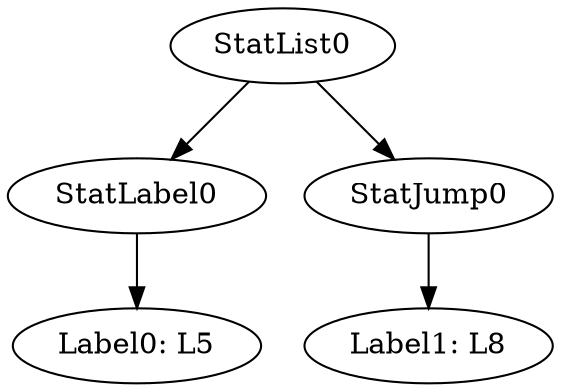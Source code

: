 digraph {
	ordering = out;
	StatJump0 -> "Label1: L8";
	StatList0 -> StatLabel0;
	StatList0 -> StatJump0;
	StatLabel0 -> "Label0: L5";
}

